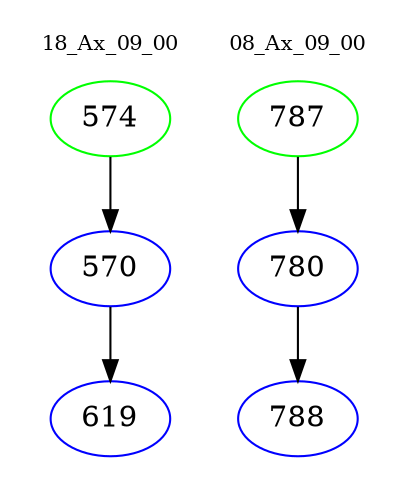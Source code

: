 digraph{
subgraph cluster_0 {
color = white
label = "18_Ax_09_00";
fontsize=10;
T0_574 [label="574", color="green"]
T0_574 -> T0_570 [color="black"]
T0_570 [label="570", color="blue"]
T0_570 -> T0_619 [color="black"]
T0_619 [label="619", color="blue"]
}
subgraph cluster_1 {
color = white
label = "08_Ax_09_00";
fontsize=10;
T1_787 [label="787", color="green"]
T1_787 -> T1_780 [color="black"]
T1_780 [label="780", color="blue"]
T1_780 -> T1_788 [color="black"]
T1_788 [label="788", color="blue"]
}
}
